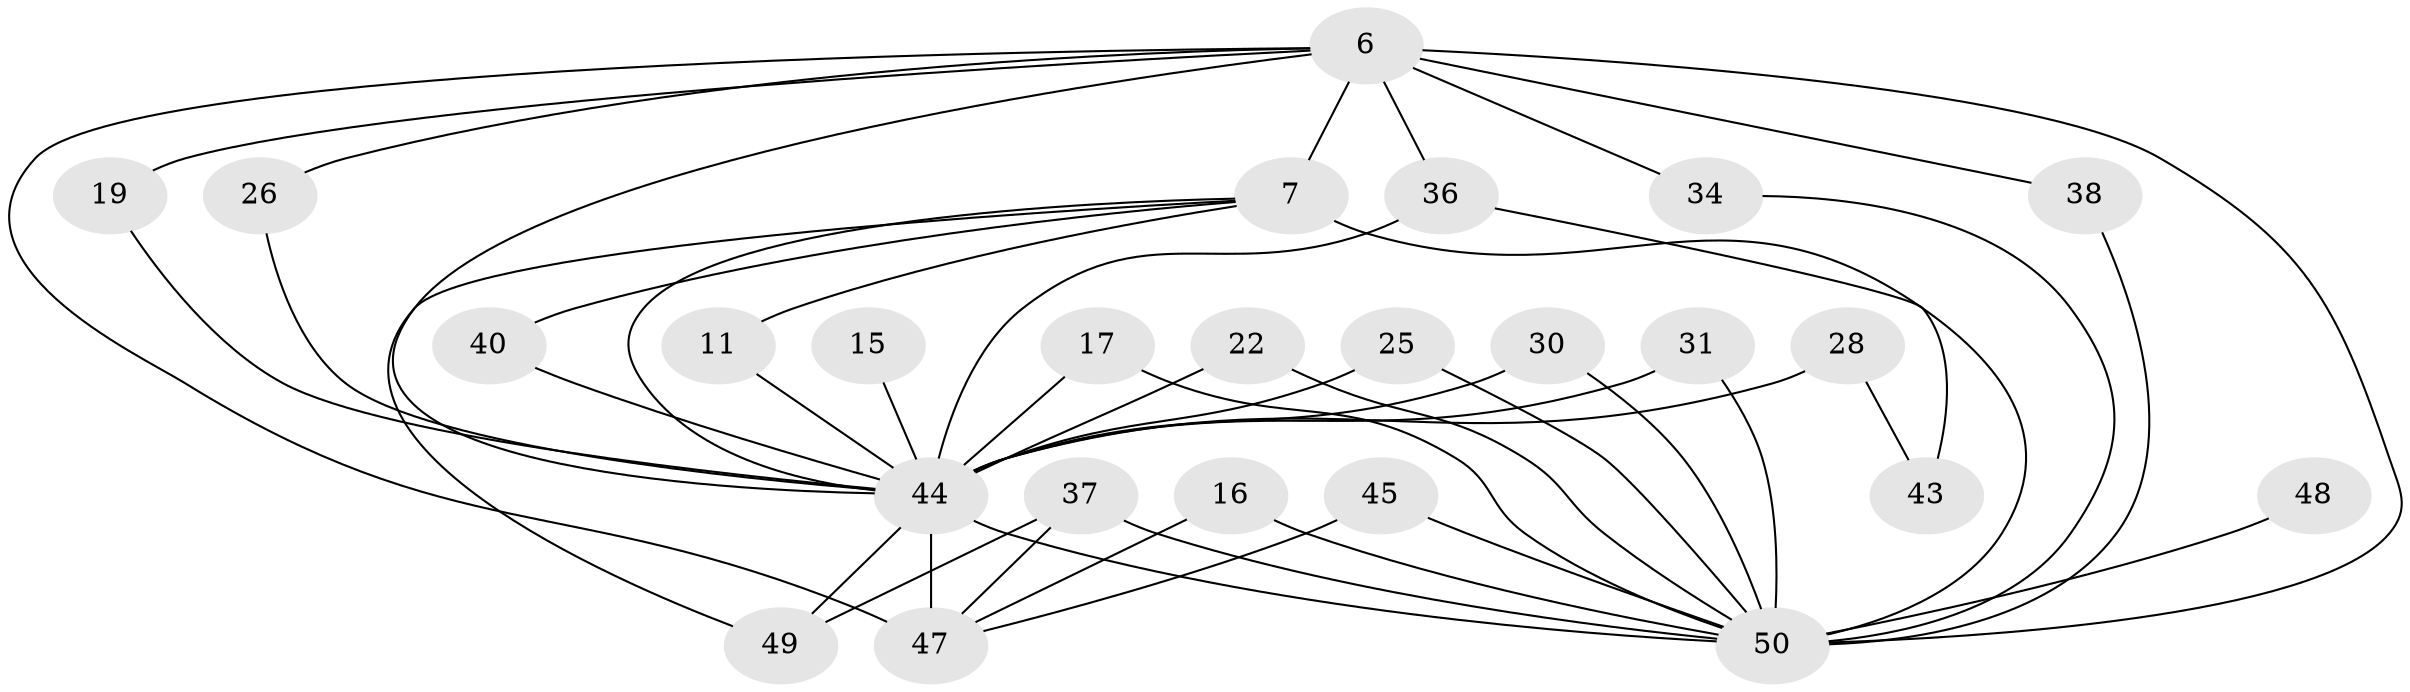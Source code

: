 // original degree distribution, {16: 0.04, 14: 0.04, 11: 0.04, 21: 0.02, 12: 0.02, 19: 0.02, 13: 0.02, 2: 0.5, 4: 0.04, 5: 0.06, 3: 0.2}
// Generated by graph-tools (version 1.1) at 2025/43/03/09/25 04:43:32]
// undirected, 25 vertices, 46 edges
graph export_dot {
graph [start="1"]
  node [color=gray90,style=filled];
  6 [super="+4"];
  7 [super="+3"];
  11;
  15;
  16;
  17;
  19;
  22;
  25;
  26 [super="+23"];
  28 [super="+18"];
  30;
  31;
  34;
  36 [super="+35"];
  37 [super="+13+14"];
  38;
  40;
  43;
  44 [super="+42+9"];
  45;
  47 [super="+46+41"];
  48;
  49 [super="+32"];
  50 [super="+27+10+2"];
  6 -- 7 [weight=4];
  6 -- 34;
  6 -- 38;
  6 -- 19;
  6 -- 26 [weight=2];
  6 -- 50 [weight=9];
  6 -- 44 [weight=4];
  6 -- 36 [weight=3];
  6 -- 47 [weight=3];
  7 -- 40;
  7 -- 11;
  7 -- 50 [weight=8];
  7 -- 49;
  7 -- 44 [weight=5];
  11 -- 44;
  15 -- 44;
  16 -- 47;
  16 -- 50 [weight=2];
  17 -- 50;
  17 -- 44;
  19 -- 44;
  22 -- 44;
  22 -- 50;
  25 -- 50;
  25 -- 44;
  26 -- 44;
  28 -- 43;
  28 -- 44 [weight=2];
  30 -- 44;
  30 -- 50;
  31 -- 50;
  31 -- 44;
  34 -- 50;
  36 -- 44 [weight=2];
  36 -- 43;
  37 -- 49;
  37 -- 47;
  37 -- 50 [weight=5];
  38 -- 50;
  40 -- 44;
  44 -- 49;
  44 -- 50 [weight=10];
  44 -- 47 [weight=3];
  45 -- 50;
  45 -- 47;
  48 -- 50 [weight=2];
}
